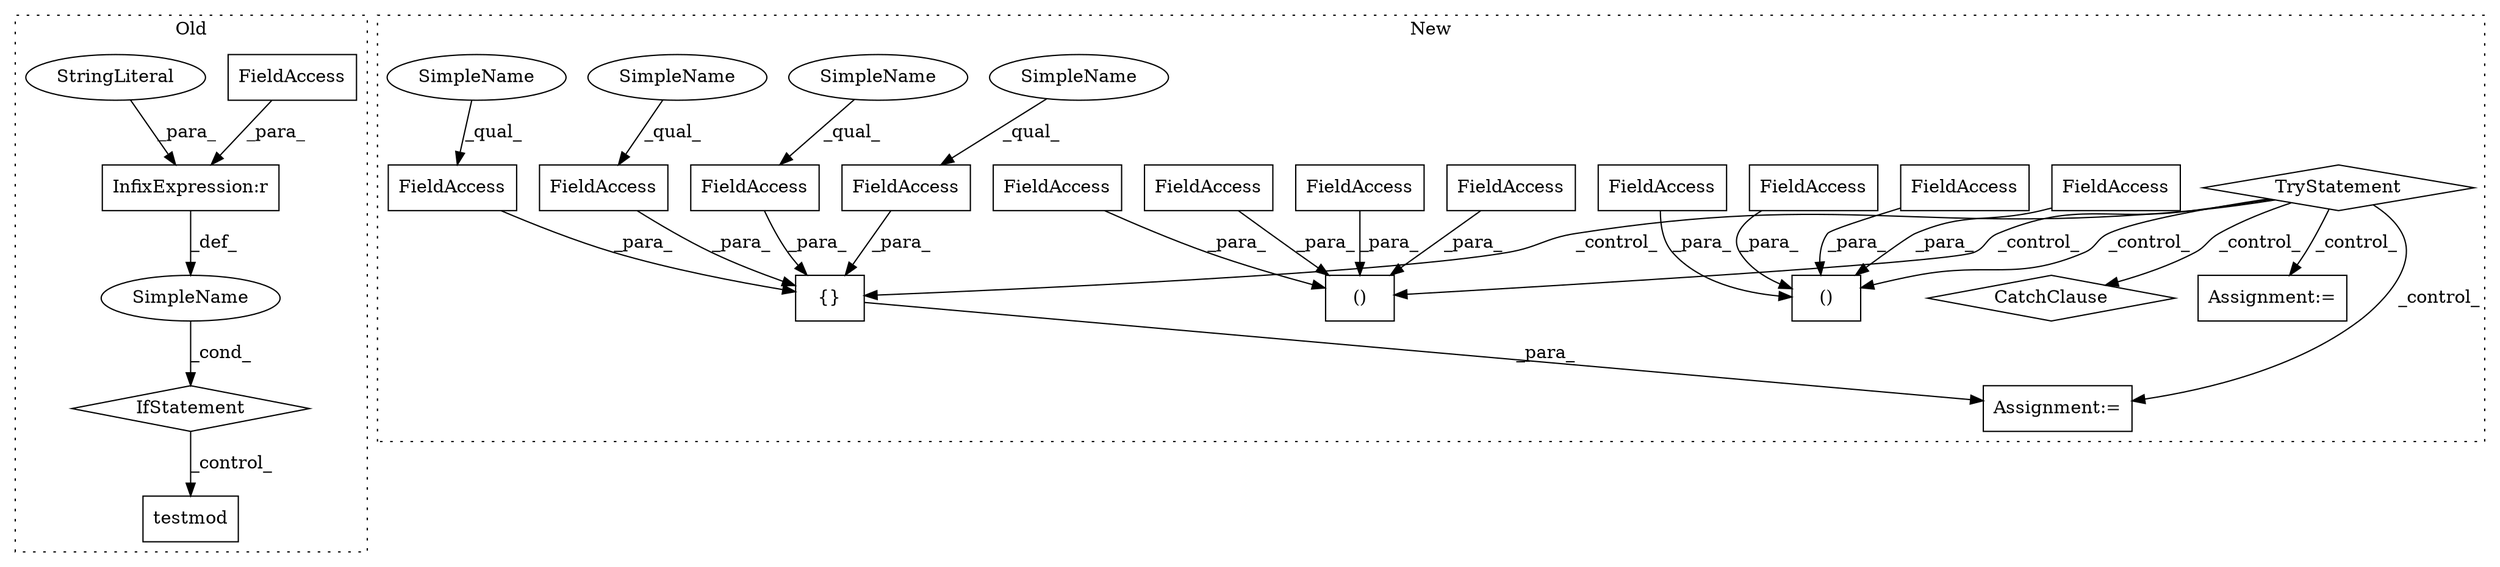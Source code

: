 digraph G {
subgraph cluster0 {
1 [label="testmod" a="32" s="26679" l="9" shape="box"];
3 [label="InfixExpression:r" a="27" s="26647" l="4" shape="box"];
4 [label="SimpleName" a="42" s="" l="" shape="ellipse"];
5 [label="IfStatement" a="25" s="26635,26661" l="4,2" shape="diamond"];
7 [label="FieldAccess" a="22" s="26639" l="8" shape="box"];
8 [label="StringLiteral" a="45" s="26651" l="10" shape="ellipse"];
label = "Old";
style="dotted";
}
subgraph cluster1 {
2 [label="CatchClause" a="12" s="27173,27210" l="11,2" shape="diamond"];
6 [label="TryStatement" a="54" s="26635" l="4" shape="diamond"];
9 [label="()" a="106" s="26654" l="195" shape="box"];
10 [label="{}" a="4" s="27079,27163" l="1,1" shape="box"];
11 [label="()" a="106" s="26869" l="199" shape="box"];
12 [label="FieldAccess" a="22" s="26869" l="8" shape="box"];
13 [label="FieldAccess" a="22" s="26758" l="8" shape="box"];
14 [label="FieldAccess" a="22" s="26706" l="8" shape="box"];
15 [label="FieldAccess" a="22" s="27151" l="12" shape="box"];
16 [label="FieldAccess" a="22" s="27135" l="15" shape="box"];
17 [label="FieldAccess" a="22" s="27028" l="8" shape="box"];
18 [label="FieldAccess" a="22" s="26922" l="8" shape="box"];
19 [label="FieldAccess" a="22" s="26975" l="8" shape="box"];
20 [label="FieldAccess" a="22" s="26654" l="8" shape="box"];
21 [label="FieldAccess" a="22" s="26810" l="8" shape="box"];
22 [label="FieldAccess" a="22" s="27093" l="12" shape="box"];
23 [label="FieldAccess" a="22" s="27080" l="12" shape="box"];
24 [label="Assignment:=" a="7" s="26849" l="2" shape="box"];
25 [label="Assignment:=" a="7" s="27068" l="2" shape="box"];
26 [label="SimpleName" a="42" s="27151" l="6" shape="ellipse"];
27 [label="SimpleName" a="42" s="27093" l="6" shape="ellipse"];
28 [label="SimpleName" a="42" s="27135" l="6" shape="ellipse"];
29 [label="SimpleName" a="42" s="27080" l="6" shape="ellipse"];
label = "New";
style="dotted";
}
3 -> 4 [label="_def_"];
4 -> 5 [label="_cond_"];
5 -> 1 [label="_control_"];
6 -> 11 [label="_control_"];
6 -> 9 [label="_control_"];
6 -> 25 [label="_control_"];
6 -> 2 [label="_control_"];
6 -> 24 [label="_control_"];
6 -> 10 [label="_control_"];
7 -> 3 [label="_para_"];
8 -> 3 [label="_para_"];
10 -> 25 [label="_para_"];
12 -> 11 [label="_para_"];
13 -> 9 [label="_para_"];
14 -> 9 [label="_para_"];
15 -> 10 [label="_para_"];
16 -> 10 [label="_para_"];
17 -> 11 [label="_para_"];
18 -> 11 [label="_para_"];
19 -> 11 [label="_para_"];
20 -> 9 [label="_para_"];
21 -> 9 [label="_para_"];
22 -> 10 [label="_para_"];
23 -> 10 [label="_para_"];
26 -> 15 [label="_qual_"];
27 -> 22 [label="_qual_"];
28 -> 16 [label="_qual_"];
29 -> 23 [label="_qual_"];
}